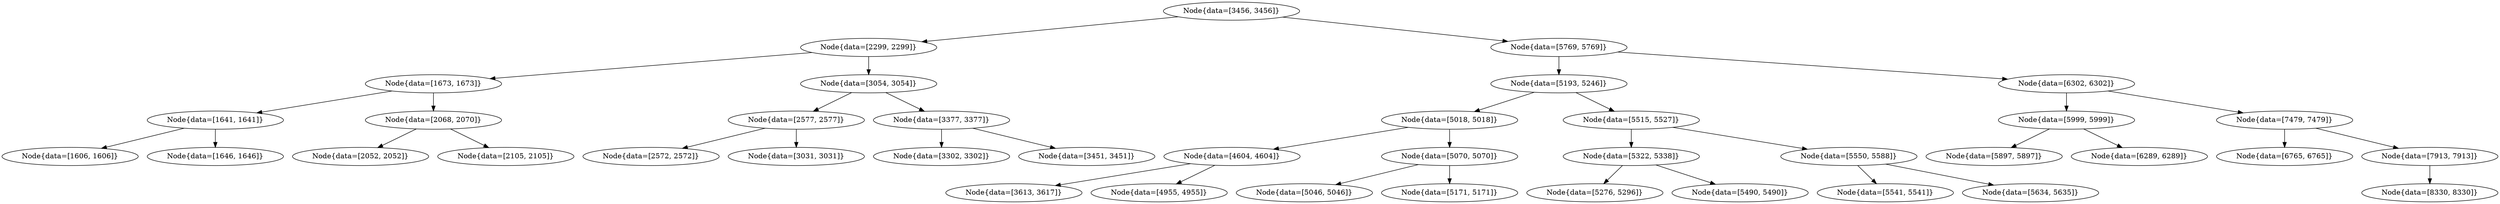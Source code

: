 digraph G{
1756064432 [label="Node{data=[3456, 3456]}"]
1756064432 -> 1644155208
1644155208 [label="Node{data=[2299, 2299]}"]
1644155208 -> 1479691423
1479691423 [label="Node{data=[1673, 1673]}"]
1479691423 -> 1568507411
1568507411 [label="Node{data=[1641, 1641]}"]
1568507411 -> 1857063398
1857063398 [label="Node{data=[1606, 1606]}"]
1568507411 -> 1901752553
1901752553 [label="Node{data=[1646, 1646]}"]
1479691423 -> 1002872041
1002872041 [label="Node{data=[2068, 2070]}"]
1002872041 -> 180017308
180017308 [label="Node{data=[2052, 2052]}"]
1002872041 -> 1613729684
1613729684 [label="Node{data=[2105, 2105]}"]
1644155208 -> 1112569408
1112569408 [label="Node{data=[3054, 3054]}"]
1112569408 -> 1308527415
1308527415 [label="Node{data=[2577, 2577]}"]
1308527415 -> 299684908
299684908 [label="Node{data=[2572, 2572]}"]
1308527415 -> 219396780
219396780 [label="Node{data=[3031, 3031]}"]
1112569408 -> 1278226232
1278226232 [label="Node{data=[3377, 3377]}"]
1278226232 -> 1974379194
1974379194 [label="Node{data=[3302, 3302]}"]
1278226232 -> 44332439
44332439 [label="Node{data=[3451, 3451]}"]
1756064432 -> 317880757
317880757 [label="Node{data=[5769, 5769]}"]
317880757 -> 1610014012
1610014012 [label="Node{data=[5193, 5246]}"]
1610014012 -> 1607278346
1607278346 [label="Node{data=[5018, 5018]}"]
1607278346 -> 2120532393
2120532393 [label="Node{data=[4604, 4604]}"]
2120532393 -> 2145001473
2145001473 [label="Node{data=[3613, 3617]}"]
2120532393 -> 371990011
371990011 [label="Node{data=[4955, 4955]}"]
1607278346 -> 565077371
565077371 [label="Node{data=[5070, 5070]}"]
565077371 -> 2040500590
2040500590 [label="Node{data=[5046, 5046]}"]
565077371 -> 1466662004
1466662004 [label="Node{data=[5171, 5171]}"]
1610014012 -> 568221863
568221863 [label="Node{data=[5515, 5527]}"]
568221863 -> 1938377818
1938377818 [label="Node{data=[5322, 5338]}"]
1938377818 -> 1989719972
1989719972 [label="Node{data=[5276, 5296]}"]
1938377818 -> 2057104863
2057104863 [label="Node{data=[5490, 5490]}"]
568221863 -> 672493939
672493939 [label="Node{data=[5550, 5588]}"]
672493939 -> 298259383
298259383 [label="Node{data=[5541, 5541]}"]
672493939 -> 575779772
575779772 [label="Node{data=[5634, 5635]}"]
317880757 -> 1069436988
1069436988 [label="Node{data=[6302, 6302]}"]
1069436988 -> 1008934993
1008934993 [label="Node{data=[5999, 5999]}"]
1008934993 -> 366008009
366008009 [label="Node{data=[5897, 5897]}"]
1008934993 -> 984832924
984832924 [label="Node{data=[6289, 6289]}"]
1069436988 -> 2000802630
2000802630 [label="Node{data=[7479, 7479]}"]
2000802630 -> 1380271191
1380271191 [label="Node{data=[6765, 6765]}"]
2000802630 -> 1093707336
1093707336 [label="Node{data=[7913, 7913]}"]
1093707336 -> 1644128841
1644128841 [label="Node{data=[8330, 8330]}"]
}